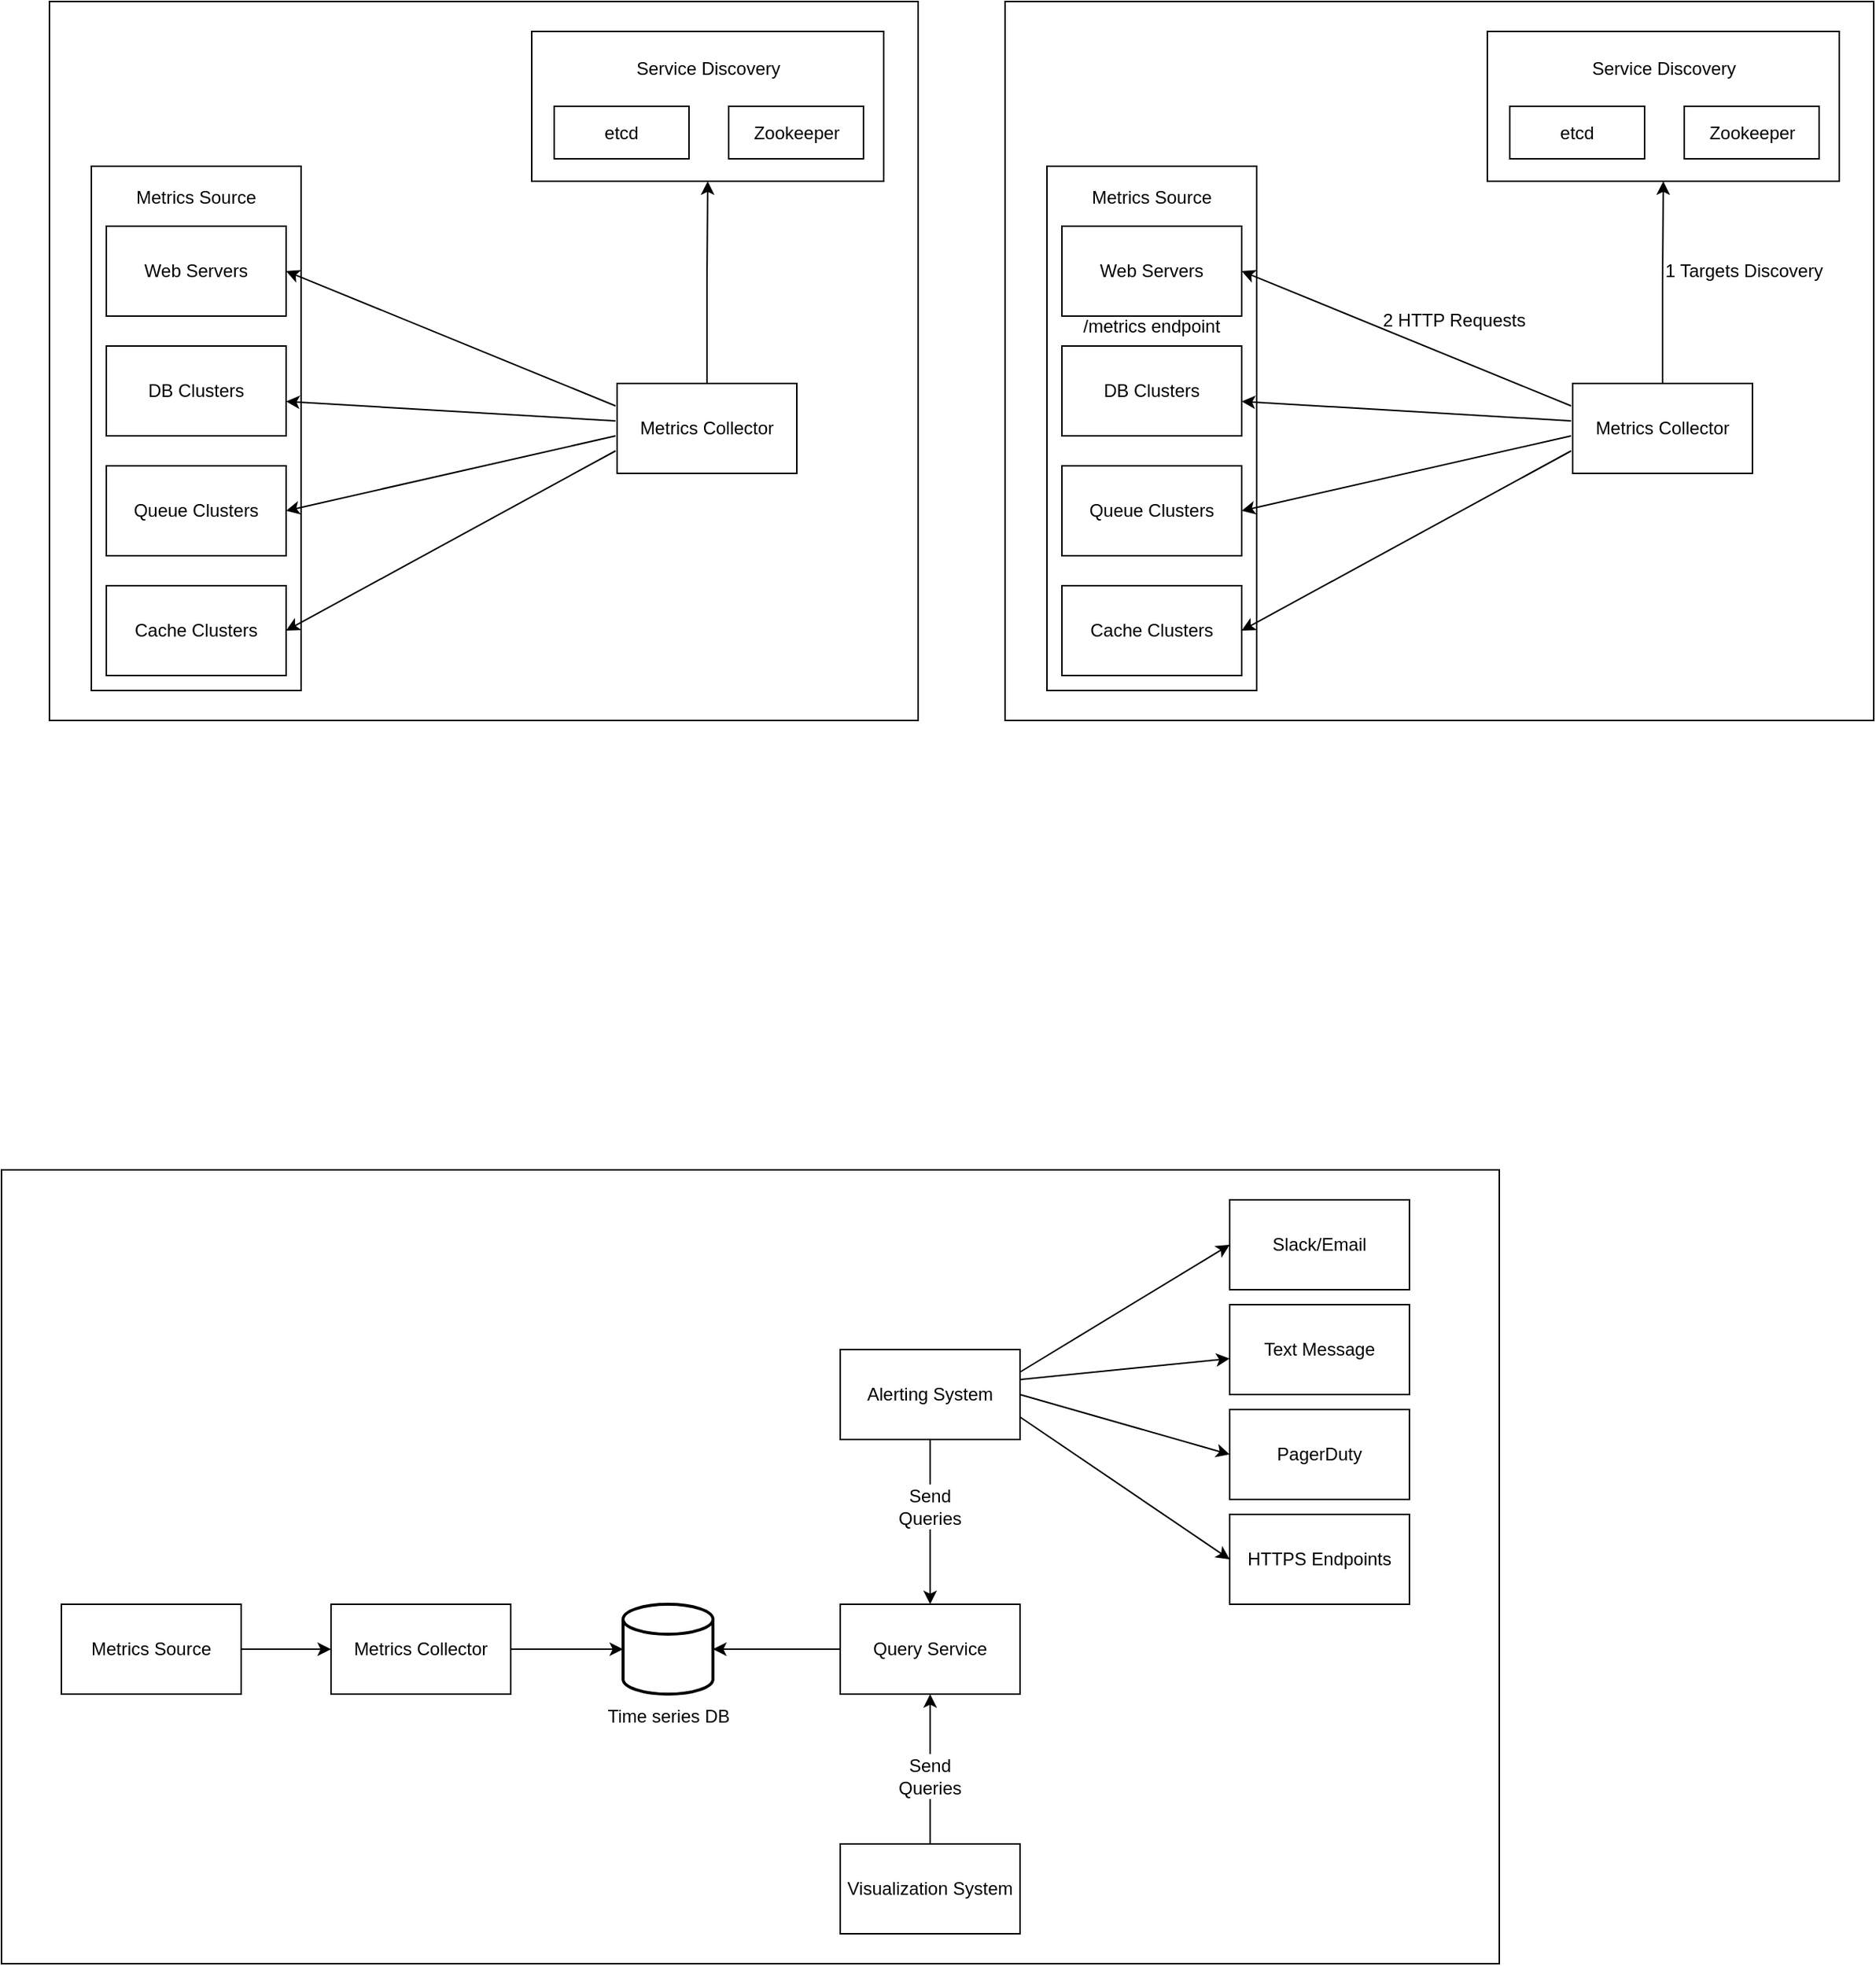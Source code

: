 <mxfile version="20.6.0" type="github">
  <diagram id="3zRqZE1PXoxu8mi61ys7" name="Page-1">
    <mxGraphModel dx="1422" dy="1894" grid="1" gridSize="10" guides="1" tooltips="1" connect="1" arrows="1" fold="1" page="1" pageScale="1" pageWidth="850" pageHeight="1100" math="0" shadow="0">
      <root>
        <mxCell id="0" />
        <mxCell id="1" parent="0" />
        <mxCell id="GxoPXQK3lBsdHpbGMg-z-47" value="" style="rounded=0;whiteSpace=wrap;html=1;" vertex="1" parent="1">
          <mxGeometry x="42" y="-890" width="580" height="480" as="geometry" />
        </mxCell>
        <mxCell id="GxoPXQK3lBsdHpbGMg-z-26" value="" style="rounded=0;whiteSpace=wrap;html=1;" vertex="1" parent="1">
          <mxGeometry x="10" y="-110" width="1000" height="530" as="geometry" />
        </mxCell>
        <mxCell id="GxoPXQK3lBsdHpbGMg-z-25" style="edgeStyle=orthogonalEdgeStyle;rounded=0;orthogonalLoop=1;jettySize=auto;html=1;exitX=1;exitY=0.5;exitDx=0;exitDy=0;entryX=0;entryY=0.5;entryDx=0;entryDy=0;" edge="1" parent="1" source="GxoPXQK3lBsdHpbGMg-z-1" target="GxoPXQK3lBsdHpbGMg-z-2">
          <mxGeometry relative="1" as="geometry" />
        </mxCell>
        <mxCell id="GxoPXQK3lBsdHpbGMg-z-1" value="Metrics Source" style="rounded=0;whiteSpace=wrap;html=1;" vertex="1" parent="1">
          <mxGeometry x="50" y="180" width="120" height="60" as="geometry" />
        </mxCell>
        <mxCell id="GxoPXQK3lBsdHpbGMg-z-24" style="edgeStyle=orthogonalEdgeStyle;rounded=0;orthogonalLoop=1;jettySize=auto;html=1;entryX=0;entryY=0.5;entryDx=0;entryDy=0;entryPerimeter=0;" edge="1" parent="1" source="GxoPXQK3lBsdHpbGMg-z-2" target="GxoPXQK3lBsdHpbGMg-z-3">
          <mxGeometry relative="1" as="geometry" />
        </mxCell>
        <mxCell id="GxoPXQK3lBsdHpbGMg-z-2" value="Metrics Collector" style="rounded=0;whiteSpace=wrap;html=1;" vertex="1" parent="1">
          <mxGeometry x="230" y="180" width="120" height="60" as="geometry" />
        </mxCell>
        <mxCell id="GxoPXQK3lBsdHpbGMg-z-3" value="" style="strokeWidth=2;html=1;shape=mxgraph.flowchart.database;whiteSpace=wrap;" vertex="1" parent="1">
          <mxGeometry x="425" y="180" width="60" height="60" as="geometry" />
        </mxCell>
        <mxCell id="GxoPXQK3lBsdHpbGMg-z-23" style="edgeStyle=orthogonalEdgeStyle;rounded=0;orthogonalLoop=1;jettySize=auto;html=1;exitX=0;exitY=0.5;exitDx=0;exitDy=0;" edge="1" parent="1" source="GxoPXQK3lBsdHpbGMg-z-4" target="GxoPXQK3lBsdHpbGMg-z-3">
          <mxGeometry relative="1" as="geometry" />
        </mxCell>
        <mxCell id="GxoPXQK3lBsdHpbGMg-z-4" value="Query Service" style="rounded=0;whiteSpace=wrap;html=1;" vertex="1" parent="1">
          <mxGeometry x="570" y="180" width="120" height="60" as="geometry" />
        </mxCell>
        <mxCell id="GxoPXQK3lBsdHpbGMg-z-16" style="edgeStyle=orthogonalEdgeStyle;rounded=0;orthogonalLoop=1;jettySize=auto;html=1;entryX=0.5;entryY=0;entryDx=0;entryDy=0;startArrow=none;" edge="1" parent="1" source="GxoPXQK3lBsdHpbGMg-z-21" target="GxoPXQK3lBsdHpbGMg-z-4">
          <mxGeometry relative="1" as="geometry" />
        </mxCell>
        <mxCell id="GxoPXQK3lBsdHpbGMg-z-5" value="Alerting System" style="rounded=0;whiteSpace=wrap;html=1;" vertex="1" parent="1">
          <mxGeometry x="570" y="10" width="120" height="60" as="geometry" />
        </mxCell>
        <mxCell id="GxoPXQK3lBsdHpbGMg-z-17" style="edgeStyle=orthogonalEdgeStyle;rounded=0;orthogonalLoop=1;jettySize=auto;html=1;entryX=0.5;entryY=1;entryDx=0;entryDy=0;startArrow=none;" edge="1" parent="1" source="GxoPXQK3lBsdHpbGMg-z-18" target="GxoPXQK3lBsdHpbGMg-z-4">
          <mxGeometry relative="1" as="geometry" />
        </mxCell>
        <mxCell id="GxoPXQK3lBsdHpbGMg-z-6" value="Visualization System" style="rounded=0;whiteSpace=wrap;html=1;" vertex="1" parent="1">
          <mxGeometry x="570" y="340" width="120" height="60" as="geometry" />
        </mxCell>
        <mxCell id="GxoPXQK3lBsdHpbGMg-z-7" value="Time series DB" style="text;html=1;strokeColor=none;fillColor=none;align=center;verticalAlign=middle;whiteSpace=wrap;rounded=0;" vertex="1" parent="1">
          <mxGeometry x="412.5" y="240" width="85" height="30" as="geometry" />
        </mxCell>
        <mxCell id="GxoPXQK3lBsdHpbGMg-z-8" value="Slack/Email" style="rounded=0;whiteSpace=wrap;html=1;" vertex="1" parent="1">
          <mxGeometry x="830" y="-90" width="120" height="60" as="geometry" />
        </mxCell>
        <mxCell id="GxoPXQK3lBsdHpbGMg-z-9" value="Text Message" style="rounded=0;whiteSpace=wrap;html=1;" vertex="1" parent="1">
          <mxGeometry x="830" y="-20" width="120" height="60" as="geometry" />
        </mxCell>
        <mxCell id="GxoPXQK3lBsdHpbGMg-z-10" value="PagerDuty" style="rounded=0;whiteSpace=wrap;html=1;" vertex="1" parent="1">
          <mxGeometry x="830" y="50" width="120" height="60" as="geometry" />
        </mxCell>
        <mxCell id="GxoPXQK3lBsdHpbGMg-z-11" value="HTTPS Endpoints" style="rounded=0;whiteSpace=wrap;html=1;" vertex="1" parent="1">
          <mxGeometry x="830" y="120" width="120" height="60" as="geometry" />
        </mxCell>
        <mxCell id="GxoPXQK3lBsdHpbGMg-z-18" value="Send Queries" style="text;html=1;strokeColor=none;fillColor=none;align=center;verticalAlign=middle;whiteSpace=wrap;rounded=0;" vertex="1" parent="1">
          <mxGeometry x="595" y="280" width="70" height="30" as="geometry" />
        </mxCell>
        <mxCell id="GxoPXQK3lBsdHpbGMg-z-19" value="" style="edgeStyle=orthogonalEdgeStyle;rounded=0;orthogonalLoop=1;jettySize=auto;html=1;entryX=0.5;entryY=1;entryDx=0;entryDy=0;endArrow=none;" edge="1" parent="1" source="GxoPXQK3lBsdHpbGMg-z-6" target="GxoPXQK3lBsdHpbGMg-z-18">
          <mxGeometry relative="1" as="geometry">
            <mxPoint x="630" y="340" as="sourcePoint" />
            <mxPoint x="630" y="240" as="targetPoint" />
          </mxGeometry>
        </mxCell>
        <mxCell id="GxoPXQK3lBsdHpbGMg-z-21" value="Send Queries" style="text;html=1;strokeColor=none;fillColor=none;align=center;verticalAlign=middle;whiteSpace=wrap;rounded=0;" vertex="1" parent="1">
          <mxGeometry x="600" y="100" width="60" height="30" as="geometry" />
        </mxCell>
        <mxCell id="GxoPXQK3lBsdHpbGMg-z-22" value="" style="edgeStyle=orthogonalEdgeStyle;rounded=0;orthogonalLoop=1;jettySize=auto;html=1;entryX=0.5;entryY=0;entryDx=0;entryDy=0;endArrow=none;" edge="1" parent="1" source="GxoPXQK3lBsdHpbGMg-z-5" target="GxoPXQK3lBsdHpbGMg-z-21">
          <mxGeometry relative="1" as="geometry">
            <mxPoint x="630" y="70" as="sourcePoint" />
            <mxPoint x="630" y="180" as="targetPoint" />
          </mxGeometry>
        </mxCell>
        <mxCell id="GxoPXQK3lBsdHpbGMg-z-31" value="" style="rounded=0;whiteSpace=wrap;html=1;" vertex="1" parent="1">
          <mxGeometry x="70" y="-780" width="140" height="350" as="geometry" />
        </mxCell>
        <mxCell id="GxoPXQK3lBsdHpbGMg-z-27" value="Web Servers" style="rounded=0;whiteSpace=wrap;html=1;" vertex="1" parent="1">
          <mxGeometry x="80" y="-740" width="120" height="60" as="geometry" />
        </mxCell>
        <mxCell id="GxoPXQK3lBsdHpbGMg-z-28" value="DB Clusters" style="rounded=0;whiteSpace=wrap;html=1;" vertex="1" parent="1">
          <mxGeometry x="80" y="-660" width="120" height="60" as="geometry" />
        </mxCell>
        <mxCell id="GxoPXQK3lBsdHpbGMg-z-29" value="Queue Clusters" style="rounded=0;whiteSpace=wrap;html=1;" vertex="1" parent="1">
          <mxGeometry x="80" y="-580" width="120" height="60" as="geometry" />
        </mxCell>
        <mxCell id="GxoPXQK3lBsdHpbGMg-z-30" value="Cache Clusters" style="rounded=0;whiteSpace=wrap;html=1;" vertex="1" parent="1">
          <mxGeometry x="80" y="-500" width="120" height="60" as="geometry" />
        </mxCell>
        <mxCell id="GxoPXQK3lBsdHpbGMg-z-32" value="Metrics Source" style="text;html=1;strokeColor=none;fillColor=none;align=center;verticalAlign=middle;whiteSpace=wrap;rounded=0;" vertex="1" parent="1">
          <mxGeometry x="95" y="-774" width="90" height="30" as="geometry" />
        </mxCell>
        <mxCell id="GxoPXQK3lBsdHpbGMg-z-41" style="edgeStyle=orthogonalEdgeStyle;rounded=0;orthogonalLoop=1;jettySize=auto;html=1;entryX=0.5;entryY=1;entryDx=0;entryDy=0;" edge="1" parent="1" source="GxoPXQK3lBsdHpbGMg-z-33" target="GxoPXQK3lBsdHpbGMg-z-38">
          <mxGeometry relative="1" as="geometry" />
        </mxCell>
        <mxCell id="GxoPXQK3lBsdHpbGMg-z-33" value="Metrics Collector" style="rounded=0;whiteSpace=wrap;html=1;" vertex="1" parent="1">
          <mxGeometry x="421" y="-635" width="120" height="60" as="geometry" />
        </mxCell>
        <mxCell id="GxoPXQK3lBsdHpbGMg-z-34" value="" style="endArrow=classic;html=1;rounded=0;entryX=1;entryY=0.5;entryDx=0;entryDy=0;" edge="1" parent="1" target="GxoPXQK3lBsdHpbGMg-z-27">
          <mxGeometry width="50" height="50" relative="1" as="geometry">
            <mxPoint x="420" y="-620" as="sourcePoint" />
            <mxPoint x="450" y="-540" as="targetPoint" />
          </mxGeometry>
        </mxCell>
        <mxCell id="GxoPXQK3lBsdHpbGMg-z-35" value="" style="endArrow=classic;html=1;rounded=0;entryX=1;entryY=0.617;entryDx=0;entryDy=0;entryPerimeter=0;" edge="1" parent="1" target="GxoPXQK3lBsdHpbGMg-z-28">
          <mxGeometry width="50" height="50" relative="1" as="geometry">
            <mxPoint x="420" y="-610" as="sourcePoint" />
            <mxPoint x="210" y="-700" as="targetPoint" />
          </mxGeometry>
        </mxCell>
        <mxCell id="GxoPXQK3lBsdHpbGMg-z-36" value="" style="endArrow=classic;html=1;rounded=0;entryX=1;entryY=0.5;entryDx=0;entryDy=0;" edge="1" parent="1" target="GxoPXQK3lBsdHpbGMg-z-29">
          <mxGeometry width="50" height="50" relative="1" as="geometry">
            <mxPoint x="420" y="-600" as="sourcePoint" />
            <mxPoint x="210" y="-612.98" as="targetPoint" />
          </mxGeometry>
        </mxCell>
        <mxCell id="GxoPXQK3lBsdHpbGMg-z-37" value="" style="endArrow=classic;html=1;rounded=0;entryX=1;entryY=0.5;entryDx=0;entryDy=0;" edge="1" parent="1" target="GxoPXQK3lBsdHpbGMg-z-30">
          <mxGeometry width="50" height="50" relative="1" as="geometry">
            <mxPoint x="420" y="-590" as="sourcePoint" />
            <mxPoint x="210" y="-540" as="targetPoint" />
          </mxGeometry>
        </mxCell>
        <mxCell id="GxoPXQK3lBsdHpbGMg-z-38" value="" style="rounded=0;whiteSpace=wrap;html=1;" vertex="1" parent="1">
          <mxGeometry x="364" y="-870" width="235" height="100" as="geometry" />
        </mxCell>
        <mxCell id="GxoPXQK3lBsdHpbGMg-z-39" value="etcd" style="rounded=0;whiteSpace=wrap;html=1;" vertex="1" parent="1">
          <mxGeometry x="379" y="-820" width="90" height="35" as="geometry" />
        </mxCell>
        <mxCell id="GxoPXQK3lBsdHpbGMg-z-40" value="Zookeeper" style="rounded=0;whiteSpace=wrap;html=1;" vertex="1" parent="1">
          <mxGeometry x="495.5" y="-820" width="90" height="35" as="geometry" />
        </mxCell>
        <mxCell id="GxoPXQK3lBsdHpbGMg-z-42" value="" style="endArrow=classic;html=1;rounded=0;exitX=1;exitY=0.25;exitDx=0;exitDy=0;" edge="1" parent="1" source="GxoPXQK3lBsdHpbGMg-z-5">
          <mxGeometry width="50" height="50" relative="1" as="geometry">
            <mxPoint x="780" y="-10" as="sourcePoint" />
            <mxPoint x="830" y="-60" as="targetPoint" />
          </mxGeometry>
        </mxCell>
        <mxCell id="GxoPXQK3lBsdHpbGMg-z-43" value="" style="endArrow=classic;html=1;rounded=0;" edge="1" parent="1" target="GxoPXQK3lBsdHpbGMg-z-9">
          <mxGeometry width="50" height="50" relative="1" as="geometry">
            <mxPoint x="690" y="30" as="sourcePoint" />
            <mxPoint x="840" y="-50" as="targetPoint" />
          </mxGeometry>
        </mxCell>
        <mxCell id="GxoPXQK3lBsdHpbGMg-z-44" value="" style="endArrow=classic;html=1;rounded=0;exitX=1;exitY=0.5;exitDx=0;exitDy=0;entryX=0;entryY=0.5;entryDx=0;entryDy=0;" edge="1" parent="1" source="GxoPXQK3lBsdHpbGMg-z-5" target="GxoPXQK3lBsdHpbGMg-z-10">
          <mxGeometry width="50" height="50" relative="1" as="geometry">
            <mxPoint x="710" y="45" as="sourcePoint" />
            <mxPoint x="850" y="-40" as="targetPoint" />
          </mxGeometry>
        </mxCell>
        <mxCell id="GxoPXQK3lBsdHpbGMg-z-45" value="" style="endArrow=classic;html=1;rounded=0;exitX=1;exitY=0.75;exitDx=0;exitDy=0;entryX=0;entryY=0.5;entryDx=0;entryDy=0;" edge="1" parent="1" source="GxoPXQK3lBsdHpbGMg-z-5" target="GxoPXQK3lBsdHpbGMg-z-11">
          <mxGeometry width="50" height="50" relative="1" as="geometry">
            <mxPoint x="720" y="55" as="sourcePoint" />
            <mxPoint x="860" y="-30" as="targetPoint" />
          </mxGeometry>
        </mxCell>
        <mxCell id="GxoPXQK3lBsdHpbGMg-z-46" value="Service Discovery" style="text;html=1;strokeColor=none;fillColor=none;align=center;verticalAlign=middle;whiteSpace=wrap;rounded=0;" vertex="1" parent="1">
          <mxGeometry x="431.5" y="-860" width="100" height="30" as="geometry" />
        </mxCell>
        <mxCell id="GxoPXQK3lBsdHpbGMg-z-48" value="" style="rounded=0;whiteSpace=wrap;html=1;" vertex="1" parent="1">
          <mxGeometry x="680" y="-890" width="580" height="480" as="geometry" />
        </mxCell>
        <mxCell id="GxoPXQK3lBsdHpbGMg-z-49" value="" style="rounded=0;whiteSpace=wrap;html=1;" vertex="1" parent="1">
          <mxGeometry x="708" y="-780" width="140" height="350" as="geometry" />
        </mxCell>
        <mxCell id="GxoPXQK3lBsdHpbGMg-z-50" value="Web Servers" style="rounded=0;whiteSpace=wrap;html=1;" vertex="1" parent="1">
          <mxGeometry x="718" y="-740" width="120" height="60" as="geometry" />
        </mxCell>
        <mxCell id="GxoPXQK3lBsdHpbGMg-z-51" value="DB Clusters" style="rounded=0;whiteSpace=wrap;html=1;" vertex="1" parent="1">
          <mxGeometry x="718" y="-660" width="120" height="60" as="geometry" />
        </mxCell>
        <mxCell id="GxoPXQK3lBsdHpbGMg-z-52" value="Queue Clusters" style="rounded=0;whiteSpace=wrap;html=1;" vertex="1" parent="1">
          <mxGeometry x="718" y="-580" width="120" height="60" as="geometry" />
        </mxCell>
        <mxCell id="GxoPXQK3lBsdHpbGMg-z-53" value="Cache Clusters" style="rounded=0;whiteSpace=wrap;html=1;" vertex="1" parent="1">
          <mxGeometry x="718" y="-500" width="120" height="60" as="geometry" />
        </mxCell>
        <mxCell id="GxoPXQK3lBsdHpbGMg-z-54" value="Metrics Source" style="text;html=1;strokeColor=none;fillColor=none;align=center;verticalAlign=middle;whiteSpace=wrap;rounded=0;" vertex="1" parent="1">
          <mxGeometry x="733" y="-774" width="90" height="30" as="geometry" />
        </mxCell>
        <mxCell id="GxoPXQK3lBsdHpbGMg-z-55" style="edgeStyle=orthogonalEdgeStyle;rounded=0;orthogonalLoop=1;jettySize=auto;html=1;entryX=0.5;entryY=1;entryDx=0;entryDy=0;" edge="1" parent="1" source="GxoPXQK3lBsdHpbGMg-z-56" target="GxoPXQK3lBsdHpbGMg-z-61">
          <mxGeometry relative="1" as="geometry" />
        </mxCell>
        <mxCell id="GxoPXQK3lBsdHpbGMg-z-56" value="Metrics Collector" style="rounded=0;whiteSpace=wrap;html=1;" vertex="1" parent="1">
          <mxGeometry x="1059" y="-635" width="120" height="60" as="geometry" />
        </mxCell>
        <mxCell id="GxoPXQK3lBsdHpbGMg-z-57" value="" style="endArrow=classic;html=1;rounded=0;entryX=1;entryY=0.5;entryDx=0;entryDy=0;" edge="1" parent="1" target="GxoPXQK3lBsdHpbGMg-z-50">
          <mxGeometry width="50" height="50" relative="1" as="geometry">
            <mxPoint x="1058" y="-620" as="sourcePoint" />
            <mxPoint x="1088" y="-540" as="targetPoint" />
          </mxGeometry>
        </mxCell>
        <mxCell id="GxoPXQK3lBsdHpbGMg-z-58" value="" style="endArrow=classic;html=1;rounded=0;entryX=1;entryY=0.617;entryDx=0;entryDy=0;entryPerimeter=0;" edge="1" parent="1" target="GxoPXQK3lBsdHpbGMg-z-51">
          <mxGeometry width="50" height="50" relative="1" as="geometry">
            <mxPoint x="1058" y="-610" as="sourcePoint" />
            <mxPoint x="848" y="-700" as="targetPoint" />
          </mxGeometry>
        </mxCell>
        <mxCell id="GxoPXQK3lBsdHpbGMg-z-59" value="" style="endArrow=classic;html=1;rounded=0;entryX=1;entryY=0.5;entryDx=0;entryDy=0;" edge="1" parent="1" target="GxoPXQK3lBsdHpbGMg-z-52">
          <mxGeometry width="50" height="50" relative="1" as="geometry">
            <mxPoint x="1058" y="-600" as="sourcePoint" />
            <mxPoint x="848" y="-612.98" as="targetPoint" />
          </mxGeometry>
        </mxCell>
        <mxCell id="GxoPXQK3lBsdHpbGMg-z-60" value="" style="endArrow=classic;html=1;rounded=0;entryX=1;entryY=0.5;entryDx=0;entryDy=0;" edge="1" parent="1" target="GxoPXQK3lBsdHpbGMg-z-53">
          <mxGeometry width="50" height="50" relative="1" as="geometry">
            <mxPoint x="1058" y="-590" as="sourcePoint" />
            <mxPoint x="848" y="-540" as="targetPoint" />
          </mxGeometry>
        </mxCell>
        <mxCell id="GxoPXQK3lBsdHpbGMg-z-61" value="" style="rounded=0;whiteSpace=wrap;html=1;" vertex="1" parent="1">
          <mxGeometry x="1002" y="-870" width="235" height="100" as="geometry" />
        </mxCell>
        <mxCell id="GxoPXQK3lBsdHpbGMg-z-62" value="etcd" style="rounded=0;whiteSpace=wrap;html=1;" vertex="1" parent="1">
          <mxGeometry x="1017" y="-820" width="90" height="35" as="geometry" />
        </mxCell>
        <mxCell id="GxoPXQK3lBsdHpbGMg-z-63" value="Zookeeper" style="rounded=0;whiteSpace=wrap;html=1;" vertex="1" parent="1">
          <mxGeometry x="1133.5" y="-820" width="90" height="35" as="geometry" />
        </mxCell>
        <mxCell id="GxoPXQK3lBsdHpbGMg-z-64" value="Service Discovery" style="text;html=1;strokeColor=none;fillColor=none;align=center;verticalAlign=middle;whiteSpace=wrap;rounded=0;" vertex="1" parent="1">
          <mxGeometry x="1069.5" y="-860" width="100" height="30" as="geometry" />
        </mxCell>
        <mxCell id="GxoPXQK3lBsdHpbGMg-z-65" value="2 HTTP Requests" style="text;html=1;strokeColor=none;fillColor=none;align=center;verticalAlign=middle;whiteSpace=wrap;rounded=0;" vertex="1" parent="1">
          <mxGeometry x="930" y="-692" width="100" height="30" as="geometry" />
        </mxCell>
        <mxCell id="GxoPXQK3lBsdHpbGMg-z-66" value="1 Targets Discovery" style="text;html=1;strokeColor=none;fillColor=none;align=center;verticalAlign=middle;whiteSpace=wrap;rounded=0;" vertex="1" parent="1">
          <mxGeometry x="1114.5" y="-725" width="116.5" height="30" as="geometry" />
        </mxCell>
        <mxCell id="GxoPXQK3lBsdHpbGMg-z-67" value="/metrics endpoint" style="text;html=1;strokeColor=none;fillColor=none;align=center;verticalAlign=middle;whiteSpace=wrap;rounded=0;" vertex="1" parent="1">
          <mxGeometry x="728" y="-688" width="100" height="30" as="geometry" />
        </mxCell>
      </root>
    </mxGraphModel>
  </diagram>
</mxfile>
